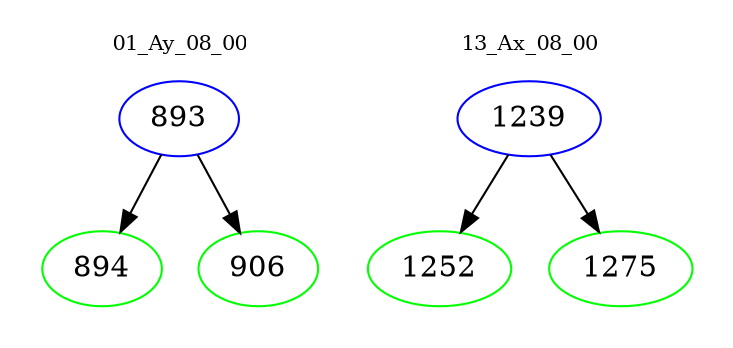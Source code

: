 digraph{
subgraph cluster_0 {
color = white
label = "01_Ay_08_00";
fontsize=10;
T0_893 [label="893", color="blue"]
T0_893 -> T0_894 [color="black"]
T0_894 [label="894", color="green"]
T0_893 -> T0_906 [color="black"]
T0_906 [label="906", color="green"]
}
subgraph cluster_1 {
color = white
label = "13_Ax_08_00";
fontsize=10;
T1_1239 [label="1239", color="blue"]
T1_1239 -> T1_1252 [color="black"]
T1_1252 [label="1252", color="green"]
T1_1239 -> T1_1275 [color="black"]
T1_1275 [label="1275", color="green"]
}
}
